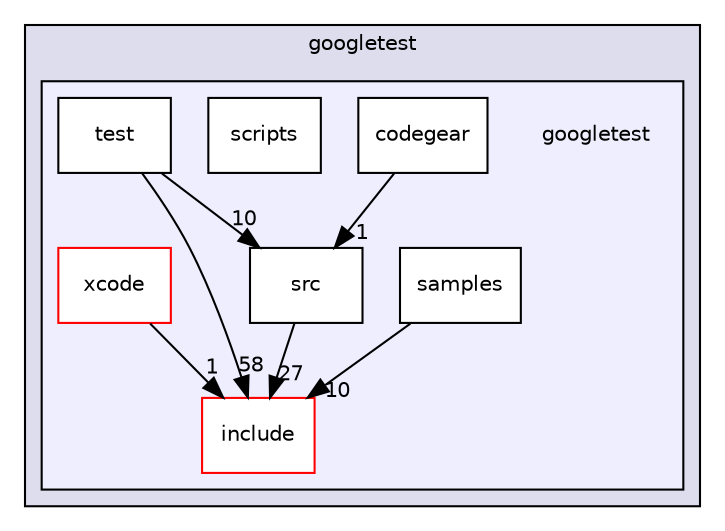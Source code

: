 digraph "/home/bhargavi/Documents/SDR/Copy_Exam_808X/vendor/googletest/googletest" {
  compound=true
  node [ fontsize="10", fontname="Helvetica"];
  edge [ labelfontsize="10", labelfontname="Helvetica"];
  subgraph clusterdir_4f8a2e48e1d727bb121ccdd0b8a29c4f {
    graph [ bgcolor="#ddddee", pencolor="black", label="googletest" fontname="Helvetica", fontsize="10", URL="dir_4f8a2e48e1d727bb121ccdd0b8a29c4f.html"]
  subgraph clusterdir_b4ce33c9d03ef0a64bbb87ed26746342 {
    graph [ bgcolor="#eeeeff", pencolor="black", label="" URL="dir_b4ce33c9d03ef0a64bbb87ed26746342.html"];
    dir_b4ce33c9d03ef0a64bbb87ed26746342 [shape=plaintext label="googletest"];
    dir_77ece26f06c50af309d3ff4b73eb61b7 [shape=box label="codegear" color="black" fillcolor="white" style="filled" URL="dir_77ece26f06c50af309d3ff4b73eb61b7.html"];
    dir_08239901a57888b7f9794ed09caefaac [shape=box label="include" color="red" fillcolor="white" style="filled" URL="dir_08239901a57888b7f9794ed09caefaac.html"];
    dir_cde01078c3c84ef17fe0ccb525cf4bbf [shape=box label="samples" color="black" fillcolor="white" style="filled" URL="dir_cde01078c3c84ef17fe0ccb525cf4bbf.html"];
    dir_d7b7301fe93037757850484d167c70be [shape=box label="scripts" color="black" fillcolor="white" style="filled" URL="dir_d7b7301fe93037757850484d167c70be.html"];
    dir_3a98876c6a76c3fca4d290f2dd798262 [shape=box label="src" color="black" fillcolor="white" style="filled" URL="dir_3a98876c6a76c3fca4d290f2dd798262.html"];
    dir_62ddcfd540da3d3d153e6c5b835778c0 [shape=box label="test" color="black" fillcolor="white" style="filled" URL="dir_62ddcfd540da3d3d153e6c5b835778c0.html"];
    dir_0df39feb559d5bd45d09e06addecdfc8 [shape=box label="xcode" color="red" fillcolor="white" style="filled" URL="dir_0df39feb559d5bd45d09e06addecdfc8.html"];
  }
  }
  dir_cde01078c3c84ef17fe0ccb525cf4bbf->dir_08239901a57888b7f9794ed09caefaac [headlabel="10", labeldistance=1.5 headhref="dir_000029_000025.html"];
  dir_0df39feb559d5bd45d09e06addecdfc8->dir_08239901a57888b7f9794ed09caefaac [headlabel="1", labeldistance=1.5 headhref="dir_000032_000025.html"];
  dir_3a98876c6a76c3fca4d290f2dd798262->dir_08239901a57888b7f9794ed09caefaac [headlabel="27", labeldistance=1.5 headhref="dir_000030_000025.html"];
  dir_62ddcfd540da3d3d153e6c5b835778c0->dir_3a98876c6a76c3fca4d290f2dd798262 [headlabel="10", labeldistance=1.5 headhref="dir_000031_000030.html"];
  dir_62ddcfd540da3d3d153e6c5b835778c0->dir_08239901a57888b7f9794ed09caefaac [headlabel="58", labeldistance=1.5 headhref="dir_000031_000025.html"];
  dir_77ece26f06c50af309d3ff4b73eb61b7->dir_3a98876c6a76c3fca4d290f2dd798262 [headlabel="1", labeldistance=1.5 headhref="dir_000024_000030.html"];
}

